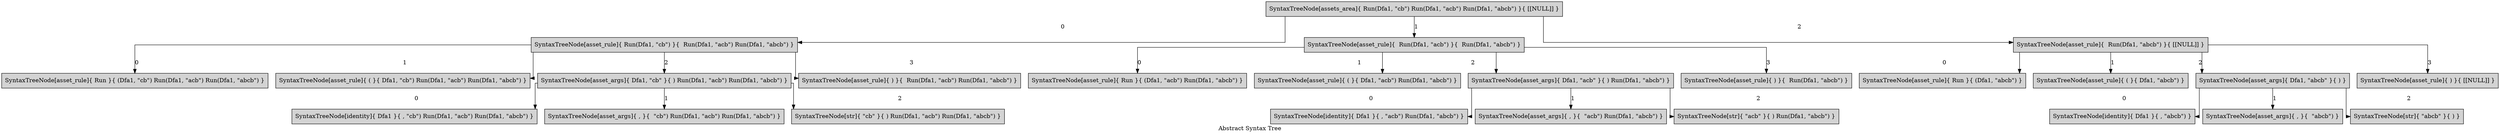 digraph
{
    label = "Abstract Syntax Tree"
    splines = ortho

    cb86834 [ label = "SyntaxTreeNode[asset_rule]{ Run }{ (Dfa1, \"cb\") Run(Dfa1, \"acb\") Run(Dfa1, \"abcb\") }", shape = box, style = filled ]
    2004753 [ label = "SyntaxTreeNode[asset_rule]{ ( }{ Dfa1, \"cb\") Run(Dfa1, \"acb\") Run(Dfa1, \"abcb\") }", shape = box, style = filled ]
    "2dbae99" [ label = "SyntaxTreeNode[identity]{ Dfa1 }{ , \"cb\") Run(Dfa1, \"acb\") Run(Dfa1, \"abcb\") }", shape = box, style = filled ]
    c4c5cb7 [ label = "SyntaxTreeNode[asset_args]{ , }{  \"cb\") Run(Dfa1, \"acb\") Run(Dfa1, \"abcb\") }", shape = box, style = filled ]
    b8e1205 [ label = "SyntaxTreeNode[str]{ \"cb\" }{ ) Run(Dfa1, \"acb\") Run(Dfa1, \"abcb\") }", shape = box, style = filled ]
    "67c919f" [ label = "SyntaxTreeNode[asset_args]{ Dfa1, \"cb\" }{ ) Run(Dfa1, \"acb\") Run(Dfa1, \"abcb\") }", shape = box, style = filled ]
    d4ff0f4 [ label = "SyntaxTreeNode[asset_rule]{ ) }{  Run(Dfa1, \"acb\") Run(Dfa1, \"abcb\") }", shape = box, style = filled ]
    "6e23e82" [ label = "SyntaxTreeNode[asset_rule]{ Run(Dfa1, \"cb\") }{  Run(Dfa1, \"acb\") Run(Dfa1, \"abcb\") }", shape = box, style = filled ]
    ec7f477 [ label = "SyntaxTreeNode[asset_rule]{ Run }{ (Dfa1, \"acb\") Run(Dfa1, \"abcb\") }", shape = box, style = filled ]
    "49f47a7" [ label = "SyntaxTreeNode[asset_rule]{ ( }{ Dfa1, \"acb\") Run(Dfa1, \"abcb\") }", shape = box, style = filled ]
    "1a8b813" [ label = "SyntaxTreeNode[identity]{ Dfa1 }{ , \"acb\") Run(Dfa1, \"abcb\") }", shape = box, style = filled ]
    f91121b [ label = "SyntaxTreeNode[asset_args]{ , }{  \"acb\") Run(Dfa1, \"abcb\") }", shape = box, style = filled ]
    "66e665b" [ label = "SyntaxTreeNode[str]{ \"acb\" }{ ) Run(Dfa1, \"abcb\") }", shape = box, style = filled ]
    8265545 [ label = "SyntaxTreeNode[asset_args]{ Dfa1, \"acb\" }{ ) Run(Dfa1, \"abcb\") }", shape = box, style = filled ]
    "6c1f93a" [ label = "SyntaxTreeNode[asset_rule]{ ) }{  Run(Dfa1, \"abcb\") }", shape = box, style = filled ]
    "4c5438c" [ label = "SyntaxTreeNode[asset_rule]{  Run(Dfa1, \"acb\") }{  Run(Dfa1, \"abcb\") }", shape = box, style = filled ]
    fd495a0 [ label = "SyntaxTreeNode[asset_rule]{ Run }{ (Dfa1, \"abcb\") }", shape = box, style = filled ]
    "4ce21be" [ label = "SyntaxTreeNode[asset_rule]{ ( }{ Dfa1, \"abcb\") }", shape = box, style = filled ]
    "8ab74e1" [ label = "SyntaxTreeNode[identity]{ Dfa1 }{ , \"abcb\") }", shape = box, style = filled ]
    "012c9a9" [ label = "SyntaxTreeNode[asset_args]{ , }{  \"abcb\") }", shape = box, style = filled ]
    ad0e197 [ label = "SyntaxTreeNode[str]{ \"abcb\" }{ ) }", shape = box, style = filled ]
    "9bc8c5f" [ label = "SyntaxTreeNode[asset_args]{ Dfa1, \"abcb\" }{ ) }", shape = box, style = filled ]
    e5b741f [ label = "SyntaxTreeNode[asset_rule]{ ) }{ [[NULL]] }", shape = box, style = filled ]
    "12056cb" [ label = "SyntaxTreeNode[asset_rule]{  Run(Dfa1, \"abcb\") }{ [[NULL]] }", shape = box, style = filled ]
    "16bc6e5" [ label = "SyntaxTreeNode[assets_area]{ Run(Dfa1, \"cb\") Run(Dfa1, \"acb\") Run(Dfa1, \"abcb\") }{ [[NULL]] }", shape = box, style = filled ]

    "67c919f" -> "2dbae99" [ label = 0 ]
    "67c919f" -> c4c5cb7 [ label = 1 ]
    "67c919f" -> b8e1205 [ label = 2 ]
    "6e23e82" -> cb86834 [ label = 0 ]
    "6e23e82" -> 2004753 [ label = 1 ]
    "6e23e82" -> "67c919f" [ label = 2 ]
    "6e23e82" -> d4ff0f4 [ label = 3 ]
    8265545 -> "1a8b813" [ label = 0 ]
    8265545 -> f91121b [ label = 1 ]
    8265545 -> "66e665b" [ label = 2 ]
    "4c5438c" -> ec7f477 [ label = 0 ]
    "4c5438c" -> "49f47a7" [ label = 1 ]
    "4c5438c" -> 8265545 [ label = 2 ]
    "4c5438c" -> "6c1f93a" [ label = 3 ]
    "9bc8c5f" -> "8ab74e1" [ label = 0 ]
    "9bc8c5f" -> "012c9a9" [ label = 1 ]
    "9bc8c5f" -> ad0e197 [ label = 2 ]
    "12056cb" -> fd495a0 [ label = 0 ]
    "12056cb" -> "4ce21be" [ label = 1 ]
    "12056cb" -> "9bc8c5f" [ label = 2 ]
    "12056cb" -> e5b741f [ label = 3 ]
    "16bc6e5" -> "6e23e82" [ label = 0 ]
    "16bc6e5" -> "4c5438c" [ label = 1 ]
    "16bc6e5" -> "12056cb" [ label = 2 ]
}